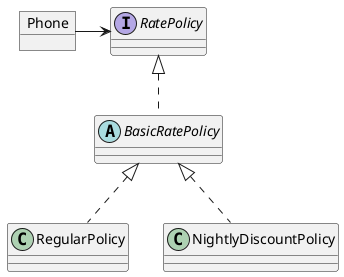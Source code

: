 @startuml
object "Phone" as p

interface "RatePolicy" as rp

abstract "BasicRatePolicy" implements rp

class "RegularPolicy" implements BasicRatePolicy
class "NightlyDiscountPolicy" implements BasicRatePolicy

p -right-> rp


@enduml
